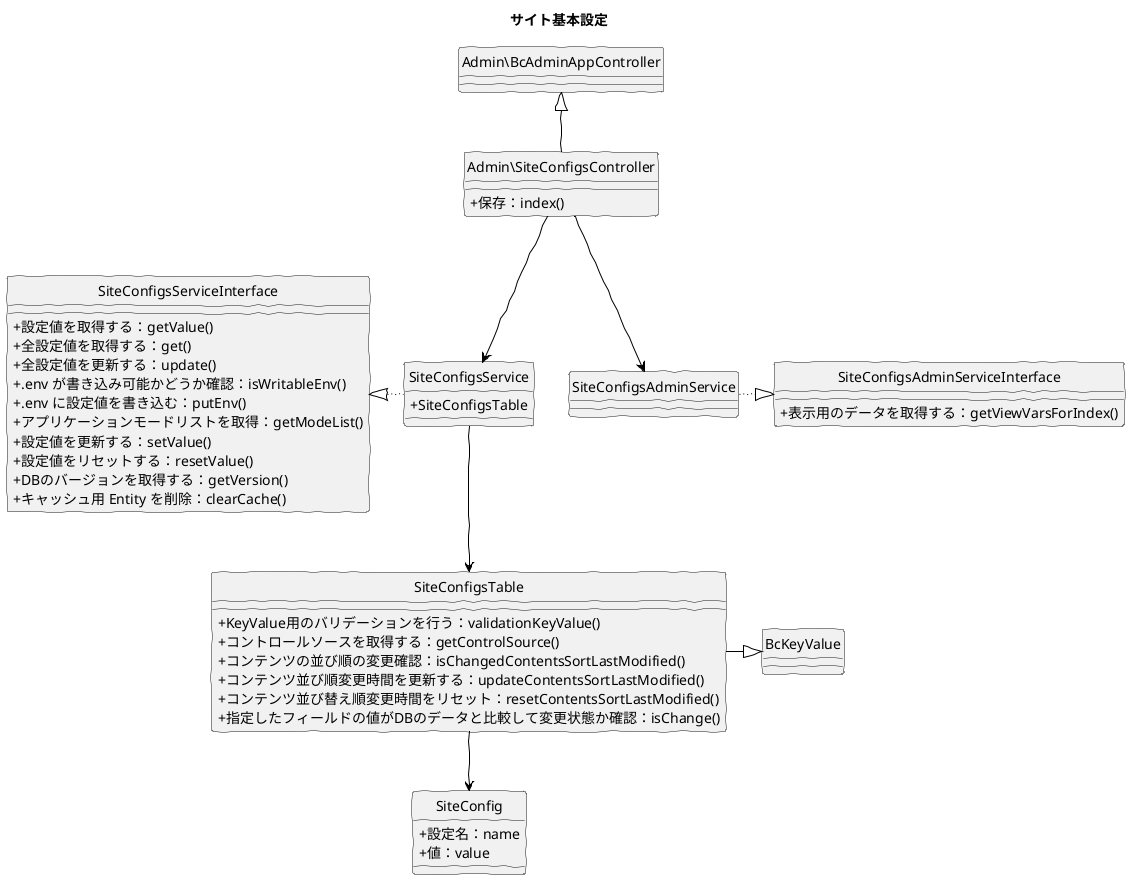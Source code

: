 @startuml
skinparam handwritten true
skinparam backgroundColor white
hide circle
skinparam classAttributeIconSize 0

title サイト基本設定

class Admin\BcAdminAppController {
}

class Admin\SiteConfigsController {
  + 保存：index()
}

class SiteConfigsAdminService {
}

class SiteConfigsAdminServiceInterface {
	+表示用のデータを取得する：getViewVarsForIndex()
}

class SiteConfigsService {
  + SiteConfigsTable
}

class SiteConfigsServiceInterface {
  + 設定値を取得する：getValue()
  + 全設定値を取得する：get()
  + 全設定値を更新する：update()
  + .env が書き込み可能かどうか確認：isWritableEnv()
  + .env に設定値を書き込む：putEnv()
  + アプリケーションモードリストを取得：getModeList()
  + 設定値を更新する：setValue()
  + 設定値をリセットする：resetValue()
  + DBのバージョンを取得する：getVersion()
  + キャッシュ用 Entity を削除：clearCache()
}

class SiteConfigsTable {
	+ KeyValue用のバリデーションを行う：validationKeyValue()
	+ コントロールソースを取得する：getControlSource()
	+ コンテンツの並び順の変更確認：isChangedContentsSortLastModified()
	+ コンテンツ並び順変更時間を更新する：updateContentsSortLastModified()
	+ コンテンツ並び替え順変更時間をリセット：resetContentsSortLastModified()
	+ 指定したフィールドの値がDBのデータと比較して変更状態か確認：isChange()
}

class BcKeyValue {
}

class SiteConfig {
   + 設定名：name
   + 値：value
}

Admin\SiteConfigsController -up[#Black]-|> Admin\BcAdminAppController
Admin\SiteConfigsController -down[#Black]-> SiteConfigsAdminService
SiteConfigsAdminService -right[dotted,#Black]-|> SiteConfigsAdminServiceInterface

Admin\SiteConfigsController -down[#Black]-> SiteConfigsService
SiteConfigsService -down[#Black]-> SiteConfigsTable
SiteConfigsTable -right[#Black]-|> BcKeyValue
SiteConfigsService -left[dotted,#Black]-|> SiteConfigsServiceInterface
SiteConfigsTable -down[#Black]-> SiteConfig

@enduml
